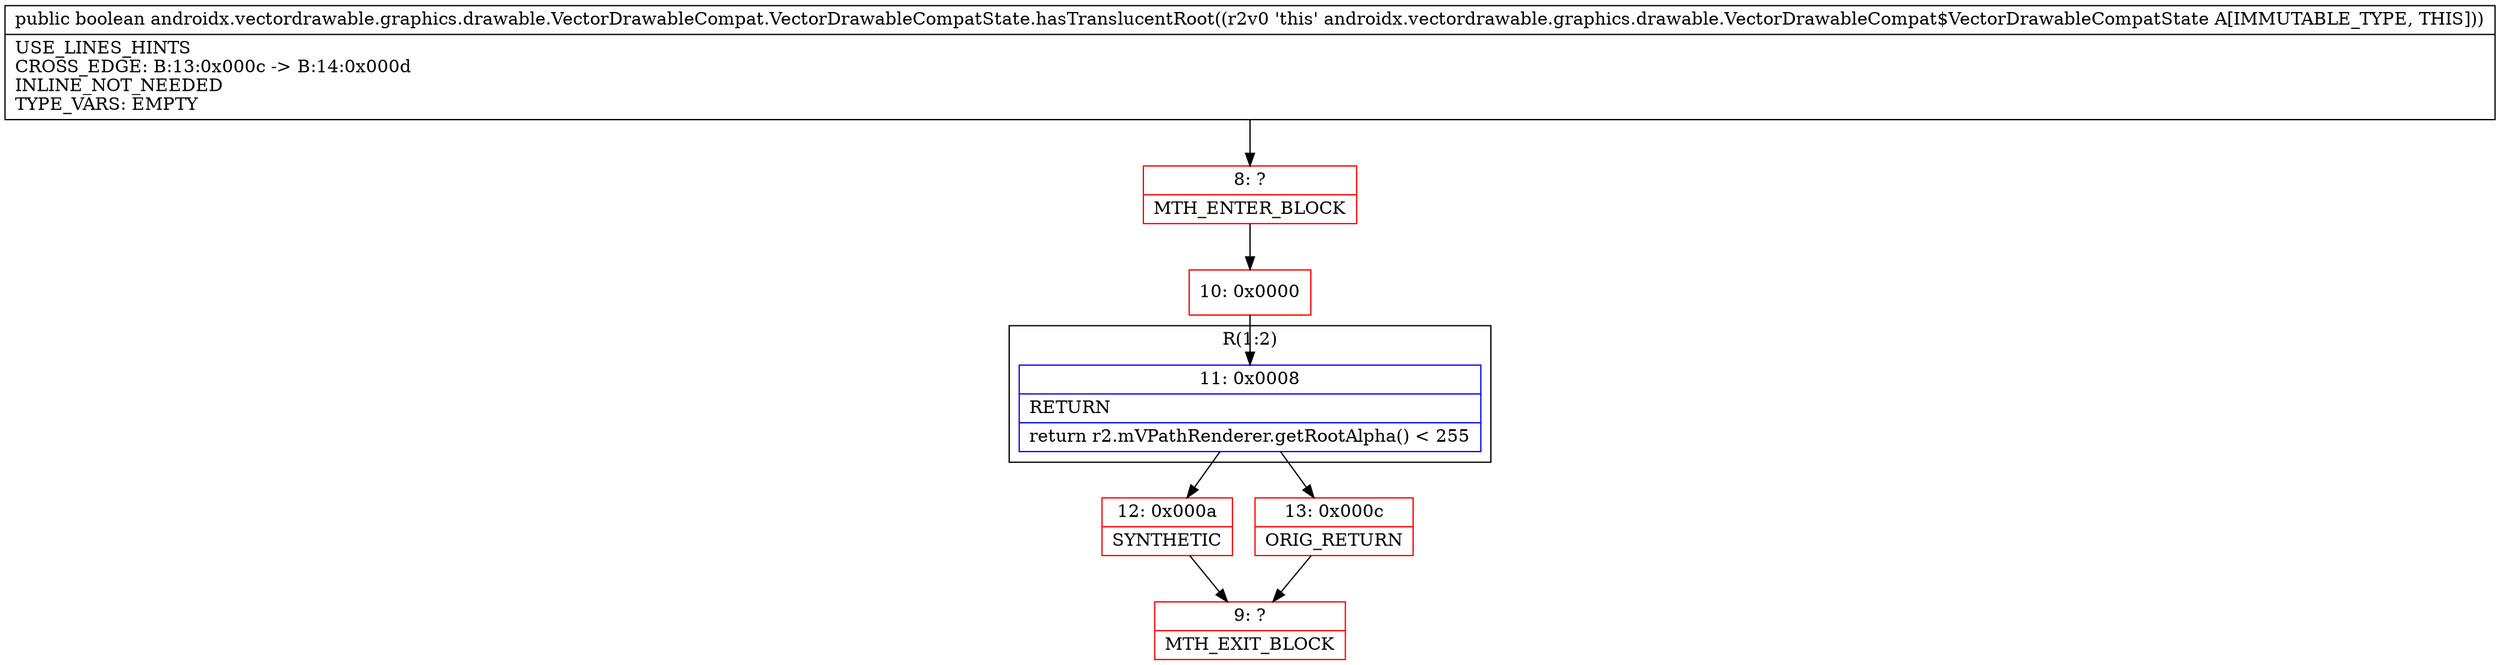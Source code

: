 digraph "CFG forandroidx.vectordrawable.graphics.drawable.VectorDrawableCompat.VectorDrawableCompatState.hasTranslucentRoot()Z" {
subgraph cluster_Region_462527012 {
label = "R(1:2)";
node [shape=record,color=blue];
Node_11 [shape=record,label="{11\:\ 0x0008|RETURN\l|return r2.mVPathRenderer.getRootAlpha() \< 255\l}"];
}
Node_8 [shape=record,color=red,label="{8\:\ ?|MTH_ENTER_BLOCK\l}"];
Node_10 [shape=record,color=red,label="{10\:\ 0x0000}"];
Node_12 [shape=record,color=red,label="{12\:\ 0x000a|SYNTHETIC\l}"];
Node_9 [shape=record,color=red,label="{9\:\ ?|MTH_EXIT_BLOCK\l}"];
Node_13 [shape=record,color=red,label="{13\:\ 0x000c|ORIG_RETURN\l}"];
MethodNode[shape=record,label="{public boolean androidx.vectordrawable.graphics.drawable.VectorDrawableCompat.VectorDrawableCompatState.hasTranslucentRoot((r2v0 'this' androidx.vectordrawable.graphics.drawable.VectorDrawableCompat$VectorDrawableCompatState A[IMMUTABLE_TYPE, THIS]))  | USE_LINES_HINTS\lCROSS_EDGE: B:13:0x000c \-\> B:14:0x000d\lINLINE_NOT_NEEDED\lTYPE_VARS: EMPTY\l}"];
MethodNode -> Node_8;Node_11 -> Node_12;
Node_11 -> Node_13;
Node_8 -> Node_10;
Node_10 -> Node_11;
Node_12 -> Node_9;
Node_13 -> Node_9;
}

